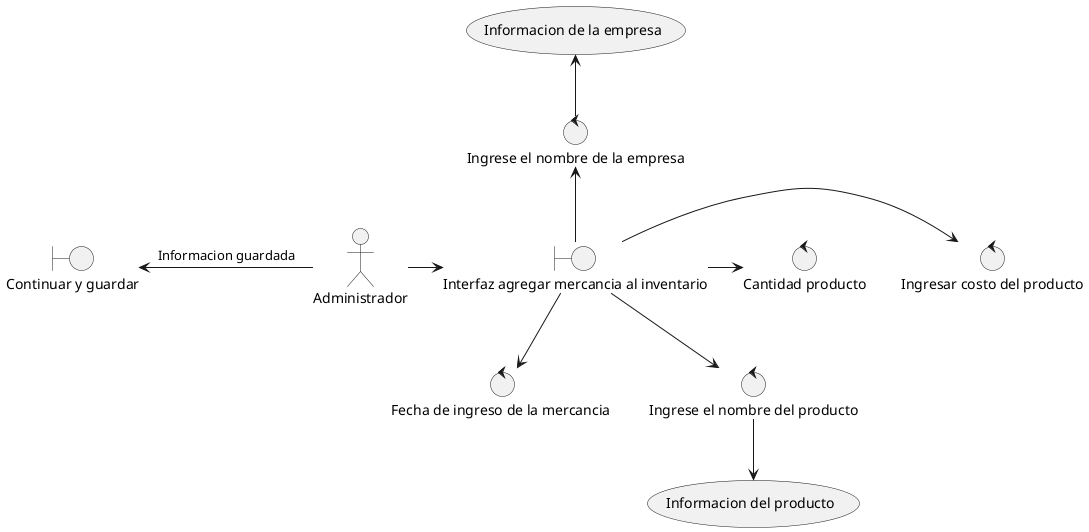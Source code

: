 @startuml
actor Administrador as administrador
boundary "Interfaz agregar mercancia al inventario" as feAgregarMercancia
administrador-right->feAgregarMercancia

control "Fecha de ingreso de la mercancia " as fechaIngreso

control "Ingrese el nombre de la empresa" as nombreEmpresa
usecase "Informacion de la empresa" as informacionEmpresa

control "Ingrese el nombre del producto" as nombreProducto
usecase "Informacion del producto" as informacionProducto

control "Ingresar costo del producto" as costoProducto

control "Cantidad producto" as cantidadProducto

feAgregarMercancia-down-> fechaIngreso

feAgregarMercancia-up->nombreEmpresa
nombreEmpresa-up->informacionEmpresa

feAgregarMercancia-down->nombreProducto
nombreProducto-down->informacionProducto

feAgregarMercancia-right->costoProducto
feAgregarMercancia-right->cantidadProducto

boundary "Continuar y guardar" as continuar
administrador-left-> continuar:Informacion guardada


@enduml

